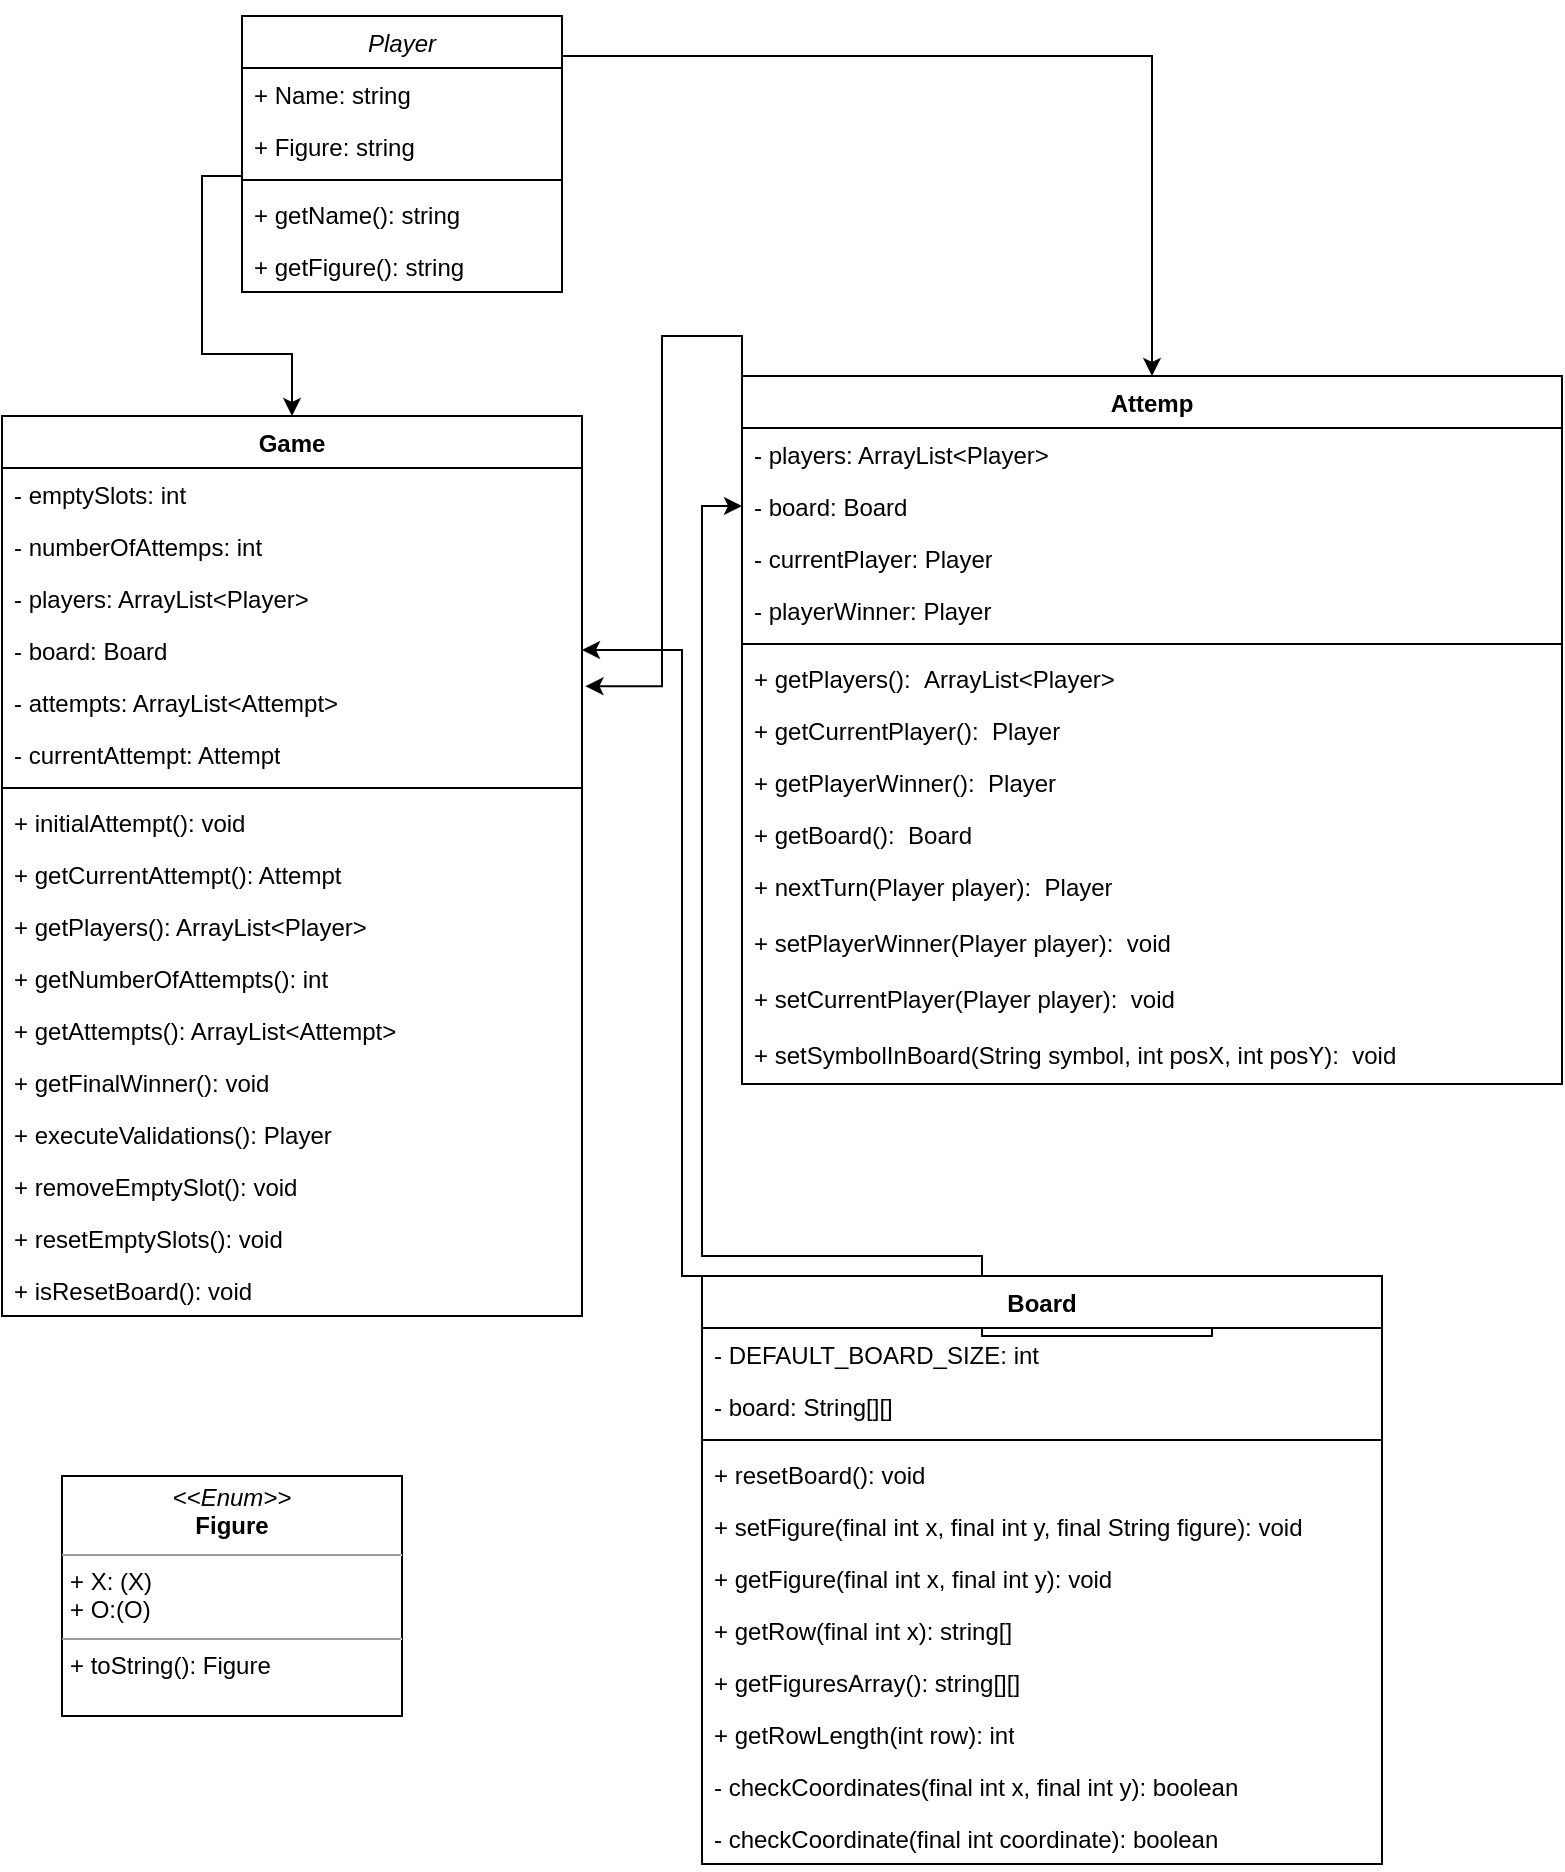 <mxfile version="21.2.9" type="device">
  <diagram id="C5RBs43oDa-KdzZeNtuy" name="Page-1">
    <mxGraphModel dx="1687" dy="899" grid="1" gridSize="10" guides="1" tooltips="1" connect="1" arrows="1" fold="1" page="1" pageScale="1" pageWidth="827" pageHeight="1169" math="0" shadow="0">
      <root>
        <mxCell id="WIyWlLk6GJQsqaUBKTNV-0" />
        <mxCell id="WIyWlLk6GJQsqaUBKTNV-1" parent="WIyWlLk6GJQsqaUBKTNV-0" />
        <mxCell id="qG-qB4vWxClv2g6a3EIL-15" style="edgeStyle=orthogonalEdgeStyle;rounded=0;orthogonalLoop=1;jettySize=auto;html=1;exitX=1;exitY=0;exitDx=0;exitDy=0;" edge="1" parent="WIyWlLk6GJQsqaUBKTNV-1" source="zkfFHV4jXpPFQw0GAbJ--0" target="CLWDO02Jm-1WqjG1_i1Y-8">
          <mxGeometry relative="1" as="geometry">
            <Array as="points">
              <mxPoint x="300" y="60" />
              <mxPoint x="595" y="60" />
            </Array>
          </mxGeometry>
        </mxCell>
        <mxCell id="qG-qB4vWxClv2g6a3EIL-45" style="edgeStyle=orthogonalEdgeStyle;rounded=0;orthogonalLoop=1;jettySize=auto;html=1;exitX=0;exitY=0;exitDx=0;exitDy=0;" edge="1" parent="WIyWlLk6GJQsqaUBKTNV-1" source="zkfFHV4jXpPFQw0GAbJ--0" target="CLWDO02Jm-1WqjG1_i1Y-4">
          <mxGeometry relative="1" as="geometry">
            <Array as="points">
              <mxPoint x="140" y="120" />
              <mxPoint x="120" y="120" />
              <mxPoint x="120" y="209" />
              <mxPoint x="165" y="209" />
            </Array>
          </mxGeometry>
        </mxCell>
        <mxCell id="zkfFHV4jXpPFQw0GAbJ--0" value="Player" style="swimlane;fontStyle=2;align=center;verticalAlign=top;childLayout=stackLayout;horizontal=1;startSize=26;horizontalStack=0;resizeParent=1;resizeLast=0;collapsible=1;marginBottom=0;rounded=0;shadow=0;strokeWidth=1;" parent="WIyWlLk6GJQsqaUBKTNV-1" vertex="1">
          <mxGeometry x="140" y="40" width="160" height="138" as="geometry">
            <mxRectangle x="230" y="140" width="160" height="26" as="alternateBounds" />
          </mxGeometry>
        </mxCell>
        <mxCell id="zkfFHV4jXpPFQw0GAbJ--1" value="+ Name: string" style="text;align=left;verticalAlign=top;spacingLeft=4;spacingRight=4;overflow=hidden;rotatable=0;points=[[0,0.5],[1,0.5]];portConstraint=eastwest;" parent="zkfFHV4jXpPFQw0GAbJ--0" vertex="1">
          <mxGeometry y="26" width="160" height="26" as="geometry" />
        </mxCell>
        <mxCell id="qG-qB4vWxClv2g6a3EIL-11" value="+ Figure: string" style="text;align=left;verticalAlign=top;spacingLeft=4;spacingRight=4;overflow=hidden;rotatable=0;points=[[0,0.5],[1,0.5]];portConstraint=eastwest;" vertex="1" parent="zkfFHV4jXpPFQw0GAbJ--0">
          <mxGeometry y="52" width="160" height="26" as="geometry" />
        </mxCell>
        <mxCell id="zkfFHV4jXpPFQw0GAbJ--4" value="" style="line;html=1;strokeWidth=1;align=left;verticalAlign=middle;spacingTop=-1;spacingLeft=3;spacingRight=3;rotatable=0;labelPosition=right;points=[];portConstraint=eastwest;" parent="zkfFHV4jXpPFQw0GAbJ--0" vertex="1">
          <mxGeometry y="78" width="160" height="8" as="geometry" />
        </mxCell>
        <mxCell id="qG-qB4vWxClv2g6a3EIL-13" value="+ getName(): string" style="text;align=left;verticalAlign=top;spacingLeft=4;spacingRight=4;overflow=hidden;rotatable=0;points=[[0,0.5],[1,0.5]];portConstraint=eastwest;" vertex="1" parent="zkfFHV4jXpPFQw0GAbJ--0">
          <mxGeometry y="86" width="160" height="26" as="geometry" />
        </mxCell>
        <mxCell id="qG-qB4vWxClv2g6a3EIL-14" value="+ getFigure(): string" style="text;align=left;verticalAlign=top;spacingLeft=4;spacingRight=4;overflow=hidden;rotatable=0;points=[[0,0.5],[1,0.5]];portConstraint=eastwest;" vertex="1" parent="zkfFHV4jXpPFQw0GAbJ--0">
          <mxGeometry y="112" width="160" height="26" as="geometry" />
        </mxCell>
        <mxCell id="CLWDO02Jm-1WqjG1_i1Y-4" value="Game" style="swimlane;fontStyle=1;align=center;verticalAlign=top;childLayout=stackLayout;horizontal=1;startSize=26;horizontalStack=0;resizeParent=1;resizeParentMax=0;resizeLast=0;collapsible=1;marginBottom=0;whiteSpace=wrap;html=1;" parent="WIyWlLk6GJQsqaUBKTNV-1" vertex="1">
          <mxGeometry x="20" y="240" width="290" height="450" as="geometry" />
        </mxCell>
        <mxCell id="CLWDO02Jm-1WqjG1_i1Y-5" value="- emptySlots: int" style="text;strokeColor=none;fillColor=none;align=left;verticalAlign=top;spacingLeft=4;spacingRight=4;overflow=hidden;rotatable=0;points=[[0,0.5],[1,0.5]];portConstraint=eastwest;whiteSpace=wrap;html=1;" parent="CLWDO02Jm-1WqjG1_i1Y-4" vertex="1">
          <mxGeometry y="26" width="290" height="26" as="geometry" />
        </mxCell>
        <mxCell id="CLWDO02Jm-1WqjG1_i1Y-12" value="- numberOfAttemps: int" style="text;strokeColor=none;fillColor=none;align=left;verticalAlign=top;spacingLeft=4;spacingRight=4;overflow=hidden;rotatable=0;points=[[0,0.5],[1,0.5]];portConstraint=eastwest;whiteSpace=wrap;html=1;" parent="CLWDO02Jm-1WqjG1_i1Y-4" vertex="1">
          <mxGeometry y="52" width="290" height="26" as="geometry" />
        </mxCell>
        <mxCell id="qG-qB4vWxClv2g6a3EIL-29" value="- players: ArrayList&amp;lt;Player&amp;gt;" style="text;strokeColor=none;fillColor=none;align=left;verticalAlign=top;spacingLeft=4;spacingRight=4;overflow=hidden;rotatable=0;points=[[0,0.5],[1,0.5]];portConstraint=eastwest;whiteSpace=wrap;html=1;" vertex="1" parent="CLWDO02Jm-1WqjG1_i1Y-4">
          <mxGeometry y="78" width="290" height="26" as="geometry" />
        </mxCell>
        <mxCell id="qG-qB4vWxClv2g6a3EIL-30" value="- board: Board" style="text;strokeColor=none;fillColor=none;align=left;verticalAlign=top;spacingLeft=4;spacingRight=4;overflow=hidden;rotatable=0;points=[[0,0.5],[1,0.5]];portConstraint=eastwest;whiteSpace=wrap;html=1;" vertex="1" parent="CLWDO02Jm-1WqjG1_i1Y-4">
          <mxGeometry y="104" width="290" height="26" as="geometry" />
        </mxCell>
        <mxCell id="qG-qB4vWxClv2g6a3EIL-32" value="- attempts: ArrayList&amp;lt;Attempt&amp;gt;" style="text;strokeColor=none;fillColor=none;align=left;verticalAlign=top;spacingLeft=4;spacingRight=4;overflow=hidden;rotatable=0;points=[[0,0.5],[1,0.5]];portConstraint=eastwest;whiteSpace=wrap;html=1;" vertex="1" parent="CLWDO02Jm-1WqjG1_i1Y-4">
          <mxGeometry y="130" width="290" height="26" as="geometry" />
        </mxCell>
        <mxCell id="qG-qB4vWxClv2g6a3EIL-31" value="- currentAttempt: Attempt" style="text;strokeColor=none;fillColor=none;align=left;verticalAlign=top;spacingLeft=4;spacingRight=4;overflow=hidden;rotatable=0;points=[[0,0.5],[1,0.5]];portConstraint=eastwest;whiteSpace=wrap;html=1;" vertex="1" parent="CLWDO02Jm-1WqjG1_i1Y-4">
          <mxGeometry y="156" width="290" height="26" as="geometry" />
        </mxCell>
        <mxCell id="CLWDO02Jm-1WqjG1_i1Y-6" value="" style="line;strokeWidth=1;fillColor=none;align=left;verticalAlign=middle;spacingTop=-1;spacingLeft=3;spacingRight=3;rotatable=0;labelPosition=right;points=[];portConstraint=eastwest;strokeColor=inherit;" parent="CLWDO02Jm-1WqjG1_i1Y-4" vertex="1">
          <mxGeometry y="182" width="290" height="8" as="geometry" />
        </mxCell>
        <mxCell id="qG-qB4vWxClv2g6a3EIL-33" value="+ initialAttempt(): void" style="text;strokeColor=none;fillColor=none;align=left;verticalAlign=top;spacingLeft=4;spacingRight=4;overflow=hidden;rotatable=0;points=[[0,0.5],[1,0.5]];portConstraint=eastwest;whiteSpace=wrap;html=1;" vertex="1" parent="CLWDO02Jm-1WqjG1_i1Y-4">
          <mxGeometry y="190" width="290" height="26" as="geometry" />
        </mxCell>
        <mxCell id="qG-qB4vWxClv2g6a3EIL-34" value="+ getCurrentAttempt(): Attempt" style="text;strokeColor=none;fillColor=none;align=left;verticalAlign=top;spacingLeft=4;spacingRight=4;overflow=hidden;rotatable=0;points=[[0,0.5],[1,0.5]];portConstraint=eastwest;whiteSpace=wrap;html=1;" vertex="1" parent="CLWDO02Jm-1WqjG1_i1Y-4">
          <mxGeometry y="216" width="290" height="26" as="geometry" />
        </mxCell>
        <mxCell id="CLWDO02Jm-1WqjG1_i1Y-7" value="+ getPlayers(): ArrayList&amp;lt;Player&amp;gt;" style="text;strokeColor=none;fillColor=none;align=left;verticalAlign=top;spacingLeft=4;spacingRight=4;overflow=hidden;rotatable=0;points=[[0,0.5],[1,0.5]];portConstraint=eastwest;whiteSpace=wrap;html=1;" parent="CLWDO02Jm-1WqjG1_i1Y-4" vertex="1">
          <mxGeometry y="242" width="290" height="26" as="geometry" />
        </mxCell>
        <mxCell id="qG-qB4vWxClv2g6a3EIL-36" value="+ getNumberOfAttempts(): int" style="text;strokeColor=none;fillColor=none;align=left;verticalAlign=top;spacingLeft=4;spacingRight=4;overflow=hidden;rotatable=0;points=[[0,0.5],[1,0.5]];portConstraint=eastwest;whiteSpace=wrap;html=1;" vertex="1" parent="CLWDO02Jm-1WqjG1_i1Y-4">
          <mxGeometry y="268" width="290" height="26" as="geometry" />
        </mxCell>
        <mxCell id="qG-qB4vWxClv2g6a3EIL-35" value="+ getAttempts(): ArrayList&amp;lt;Attempt&amp;gt;" style="text;strokeColor=none;fillColor=none;align=left;verticalAlign=top;spacingLeft=4;spacingRight=4;overflow=hidden;rotatable=0;points=[[0,0.5],[1,0.5]];portConstraint=eastwest;whiteSpace=wrap;html=1;" vertex="1" parent="CLWDO02Jm-1WqjG1_i1Y-4">
          <mxGeometry y="294" width="290" height="26" as="geometry" />
        </mxCell>
        <mxCell id="qG-qB4vWxClv2g6a3EIL-37" value="+ getFinalWinner(): void" style="text;strokeColor=none;fillColor=none;align=left;verticalAlign=top;spacingLeft=4;spacingRight=4;overflow=hidden;rotatable=0;points=[[0,0.5],[1,0.5]];portConstraint=eastwest;whiteSpace=wrap;html=1;" vertex="1" parent="CLWDO02Jm-1WqjG1_i1Y-4">
          <mxGeometry y="320" width="290" height="26" as="geometry" />
        </mxCell>
        <mxCell id="qG-qB4vWxClv2g6a3EIL-39" value="+ executeValidations(): Player" style="text;strokeColor=none;fillColor=none;align=left;verticalAlign=top;spacingLeft=4;spacingRight=4;overflow=hidden;rotatable=0;points=[[0,0.5],[1,0.5]];portConstraint=eastwest;whiteSpace=wrap;html=1;" vertex="1" parent="CLWDO02Jm-1WqjG1_i1Y-4">
          <mxGeometry y="346" width="290" height="26" as="geometry" />
        </mxCell>
        <mxCell id="qG-qB4vWxClv2g6a3EIL-38" value="+ removeEmptySlot(): void" style="text;strokeColor=none;fillColor=none;align=left;verticalAlign=top;spacingLeft=4;spacingRight=4;overflow=hidden;rotatable=0;points=[[0,0.5],[1,0.5]];portConstraint=eastwest;whiteSpace=wrap;html=1;" vertex="1" parent="CLWDO02Jm-1WqjG1_i1Y-4">
          <mxGeometry y="372" width="290" height="26" as="geometry" />
        </mxCell>
        <mxCell id="qG-qB4vWxClv2g6a3EIL-41" value="+ resetEmptySlots(): void" style="text;strokeColor=none;fillColor=none;align=left;verticalAlign=top;spacingLeft=4;spacingRight=4;overflow=hidden;rotatable=0;points=[[0,0.5],[1,0.5]];portConstraint=eastwest;whiteSpace=wrap;html=1;" vertex="1" parent="CLWDO02Jm-1WqjG1_i1Y-4">
          <mxGeometry y="398" width="290" height="26" as="geometry" />
        </mxCell>
        <mxCell id="qG-qB4vWxClv2g6a3EIL-40" value="+ isResetBoard(): void" style="text;strokeColor=none;fillColor=none;align=left;verticalAlign=top;spacingLeft=4;spacingRight=4;overflow=hidden;rotatable=0;points=[[0,0.5],[1,0.5]];portConstraint=eastwest;whiteSpace=wrap;html=1;" vertex="1" parent="CLWDO02Jm-1WqjG1_i1Y-4">
          <mxGeometry y="424" width="290" height="26" as="geometry" />
        </mxCell>
        <mxCell id="qG-qB4vWxClv2g6a3EIL-44" style="edgeStyle=orthogonalEdgeStyle;rounded=0;orthogonalLoop=1;jettySize=auto;html=1;exitX=0;exitY=0;exitDx=0;exitDy=0;entryX=1.006;entryY=0.197;entryDx=0;entryDy=0;entryPerimeter=0;" edge="1" parent="WIyWlLk6GJQsqaUBKTNV-1" source="CLWDO02Jm-1WqjG1_i1Y-8" target="qG-qB4vWxClv2g6a3EIL-32">
          <mxGeometry relative="1" as="geometry">
            <Array as="points">
              <mxPoint x="390" y="200" />
              <mxPoint x="350" y="200" />
              <mxPoint x="350" y="375" />
            </Array>
          </mxGeometry>
        </mxCell>
        <mxCell id="CLWDO02Jm-1WqjG1_i1Y-8" value="Attemp" style="swimlane;fontStyle=1;align=center;verticalAlign=top;childLayout=stackLayout;horizontal=1;startSize=26;horizontalStack=0;resizeParent=1;resizeParentMax=0;resizeLast=0;collapsible=1;marginBottom=0;whiteSpace=wrap;html=1;" parent="WIyWlLk6GJQsqaUBKTNV-1" vertex="1">
          <mxGeometry x="390" y="220" width="410" height="354" as="geometry" />
        </mxCell>
        <mxCell id="CLWDO02Jm-1WqjG1_i1Y-9" value="- players: ArrayList&amp;lt;Player&amp;gt;" style="text;strokeColor=none;fillColor=none;align=left;verticalAlign=top;spacingLeft=4;spacingRight=4;overflow=hidden;rotatable=0;points=[[0,0.5],[1,0.5]];portConstraint=eastwest;whiteSpace=wrap;html=1;" parent="CLWDO02Jm-1WqjG1_i1Y-8" vertex="1">
          <mxGeometry y="26" width="410" height="26" as="geometry" />
        </mxCell>
        <mxCell id="qG-qB4vWxClv2g6a3EIL-1" value="- board: Board" style="text;strokeColor=none;fillColor=none;align=left;verticalAlign=top;spacingLeft=4;spacingRight=4;overflow=hidden;rotatable=0;points=[[0,0.5],[1,0.5]];portConstraint=eastwest;whiteSpace=wrap;html=1;" vertex="1" parent="CLWDO02Jm-1WqjG1_i1Y-8">
          <mxGeometry y="52" width="410" height="26" as="geometry" />
        </mxCell>
        <mxCell id="qG-qB4vWxClv2g6a3EIL-0" value="- currentPlayer: Player" style="text;strokeColor=none;fillColor=none;align=left;verticalAlign=top;spacingLeft=4;spacingRight=4;overflow=hidden;rotatable=0;points=[[0,0.5],[1,0.5]];portConstraint=eastwest;whiteSpace=wrap;html=1;" vertex="1" parent="CLWDO02Jm-1WqjG1_i1Y-8">
          <mxGeometry y="78" width="410" height="26" as="geometry" />
        </mxCell>
        <mxCell id="qG-qB4vWxClv2g6a3EIL-2" value="- playerWinner: Player" style="text;strokeColor=none;fillColor=none;align=left;verticalAlign=top;spacingLeft=4;spacingRight=4;overflow=hidden;rotatable=0;points=[[0,0.5],[1,0.5]];portConstraint=eastwest;whiteSpace=wrap;html=1;" vertex="1" parent="CLWDO02Jm-1WqjG1_i1Y-8">
          <mxGeometry y="104" width="410" height="26" as="geometry" />
        </mxCell>
        <mxCell id="CLWDO02Jm-1WqjG1_i1Y-10" value="" style="line;strokeWidth=1;fillColor=none;align=left;verticalAlign=middle;spacingTop=-1;spacingLeft=3;spacingRight=3;rotatable=0;labelPosition=right;points=[];portConstraint=eastwest;strokeColor=inherit;" parent="CLWDO02Jm-1WqjG1_i1Y-8" vertex="1">
          <mxGeometry y="130" width="410" height="8" as="geometry" />
        </mxCell>
        <mxCell id="CLWDO02Jm-1WqjG1_i1Y-11" value="+ getPlayers():&amp;nbsp;&amp;nbsp;ArrayList&amp;lt;Player&amp;gt;" style="text;strokeColor=none;fillColor=none;align=left;verticalAlign=top;spacingLeft=4;spacingRight=4;overflow=hidden;rotatable=0;points=[[0,0.5],[1,0.5]];portConstraint=eastwest;whiteSpace=wrap;html=1;" parent="CLWDO02Jm-1WqjG1_i1Y-8" vertex="1">
          <mxGeometry y="138" width="410" height="26" as="geometry" />
        </mxCell>
        <mxCell id="qG-qB4vWxClv2g6a3EIL-5" value="+ getCurrentPlayer():&amp;nbsp; Player" style="text;strokeColor=none;fillColor=none;align=left;verticalAlign=top;spacingLeft=4;spacingRight=4;overflow=hidden;rotatable=0;points=[[0,0.5],[1,0.5]];portConstraint=eastwest;whiteSpace=wrap;html=1;" vertex="1" parent="CLWDO02Jm-1WqjG1_i1Y-8">
          <mxGeometry y="164" width="410" height="26" as="geometry" />
        </mxCell>
        <mxCell id="qG-qB4vWxClv2g6a3EIL-4" value="+ getPlayerWinner():&amp;nbsp; Player" style="text;strokeColor=none;fillColor=none;align=left;verticalAlign=top;spacingLeft=4;spacingRight=4;overflow=hidden;rotatable=0;points=[[0,0.5],[1,0.5]];portConstraint=eastwest;whiteSpace=wrap;html=1;" vertex="1" parent="CLWDO02Jm-1WqjG1_i1Y-8">
          <mxGeometry y="190" width="410" height="26" as="geometry" />
        </mxCell>
        <mxCell id="qG-qB4vWxClv2g6a3EIL-6" value="+ getBoard():&amp;nbsp;&amp;nbsp;Board" style="text;strokeColor=none;fillColor=none;align=left;verticalAlign=top;spacingLeft=4;spacingRight=4;overflow=hidden;rotatable=0;points=[[0,0.5],[1,0.5]];portConstraint=eastwest;whiteSpace=wrap;html=1;" vertex="1" parent="CLWDO02Jm-1WqjG1_i1Y-8">
          <mxGeometry y="216" width="410" height="26" as="geometry" />
        </mxCell>
        <mxCell id="qG-qB4vWxClv2g6a3EIL-3" value="+ nextTurn(Player player):&amp;nbsp;&amp;nbsp;Player" style="text;strokeColor=none;fillColor=none;align=left;verticalAlign=top;spacingLeft=4;spacingRight=4;overflow=hidden;rotatable=0;points=[[0,0.5],[1,0.5]];portConstraint=eastwest;whiteSpace=wrap;html=1;" vertex="1" parent="CLWDO02Jm-1WqjG1_i1Y-8">
          <mxGeometry y="242" width="410" height="28" as="geometry" />
        </mxCell>
        <mxCell id="qG-qB4vWxClv2g6a3EIL-7" value="+ setPlayerWinner(Player player):&amp;nbsp;&amp;nbsp;void" style="text;strokeColor=none;fillColor=none;align=left;verticalAlign=top;spacingLeft=4;spacingRight=4;overflow=hidden;rotatable=0;points=[[0,0.5],[1,0.5]];portConstraint=eastwest;whiteSpace=wrap;html=1;" vertex="1" parent="CLWDO02Jm-1WqjG1_i1Y-8">
          <mxGeometry y="270" width="410" height="28" as="geometry" />
        </mxCell>
        <mxCell id="qG-qB4vWxClv2g6a3EIL-9" value="+ setCurrentPlayer(Player player):&amp;nbsp;&amp;nbsp;void" style="text;strokeColor=none;fillColor=none;align=left;verticalAlign=top;spacingLeft=4;spacingRight=4;overflow=hidden;rotatable=0;points=[[0,0.5],[1,0.5]];portConstraint=eastwest;whiteSpace=wrap;html=1;" vertex="1" parent="CLWDO02Jm-1WqjG1_i1Y-8">
          <mxGeometry y="298" width="410" height="28" as="geometry" />
        </mxCell>
        <mxCell id="qG-qB4vWxClv2g6a3EIL-8" value="+ setSymbolInBoard(String symbol, int posX, int posY):&amp;nbsp;&amp;nbsp;void" style="text;strokeColor=none;fillColor=none;align=left;verticalAlign=top;spacingLeft=4;spacingRight=4;overflow=hidden;rotatable=0;points=[[0,0.5],[1,0.5]];portConstraint=eastwest;whiteSpace=wrap;html=1;" vertex="1" parent="CLWDO02Jm-1WqjG1_i1Y-8">
          <mxGeometry y="326" width="410" height="28" as="geometry" />
        </mxCell>
        <mxCell id="qG-qB4vWxClv2g6a3EIL-10" value="&lt;p style=&quot;margin:0px;margin-top:4px;text-align:center;&quot;&gt;&lt;i&gt;&amp;lt;&amp;lt;Enum&amp;gt;&amp;gt;&lt;/i&gt;&lt;br&gt;&lt;b&gt;Figure&lt;/b&gt;&lt;/p&gt;&lt;hr size=&quot;1&quot;&gt;&lt;p style=&quot;margin:0px;margin-left:4px;&quot;&gt;+ X: (X)&lt;br&gt;+ O:(O)&lt;/p&gt;&lt;hr size=&quot;1&quot;&gt;&lt;p style=&quot;margin:0px;margin-left:4px;&quot;&gt;+ toString(): Figure&lt;br&gt;&lt;/p&gt;" style="verticalAlign=top;align=left;overflow=fill;fontSize=12;fontFamily=Helvetica;html=1;whiteSpace=wrap;" vertex="1" parent="WIyWlLk6GJQsqaUBKTNV-1">
          <mxGeometry x="50" y="770" width="170" height="120" as="geometry" />
        </mxCell>
        <mxCell id="qG-qB4vWxClv2g6a3EIL-28" style="edgeStyle=orthogonalEdgeStyle;rounded=0;orthogonalLoop=1;jettySize=auto;html=1;exitX=0.75;exitY=0;exitDx=0;exitDy=0;entryX=0;entryY=0.5;entryDx=0;entryDy=0;" edge="1" parent="WIyWlLk6GJQsqaUBKTNV-1" source="qG-qB4vWxClv2g6a3EIL-16" target="qG-qB4vWxClv2g6a3EIL-1">
          <mxGeometry relative="1" as="geometry">
            <Array as="points">
              <mxPoint x="510" y="700" />
              <mxPoint x="510" y="660" />
              <mxPoint x="370" y="660" />
              <mxPoint x="370" y="285" />
            </Array>
          </mxGeometry>
        </mxCell>
        <mxCell id="qG-qB4vWxClv2g6a3EIL-43" style="edgeStyle=orthogonalEdgeStyle;rounded=0;orthogonalLoop=1;jettySize=auto;html=1;exitX=0;exitY=0;exitDx=0;exitDy=0;entryX=1;entryY=0.5;entryDx=0;entryDy=0;" edge="1" parent="WIyWlLk6GJQsqaUBKTNV-1" source="qG-qB4vWxClv2g6a3EIL-16" target="qG-qB4vWxClv2g6a3EIL-30">
          <mxGeometry relative="1" as="geometry">
            <Array as="points">
              <mxPoint x="360" y="670" />
              <mxPoint x="360" y="357" />
            </Array>
          </mxGeometry>
        </mxCell>
        <mxCell id="qG-qB4vWxClv2g6a3EIL-16" value="Board" style="swimlane;fontStyle=1;align=center;verticalAlign=top;childLayout=stackLayout;horizontal=1;startSize=26;horizontalStack=0;resizeParent=1;resizeParentMax=0;resizeLast=0;collapsible=1;marginBottom=0;whiteSpace=wrap;html=1;" vertex="1" parent="WIyWlLk6GJQsqaUBKTNV-1">
          <mxGeometry x="370" y="670" width="340" height="294" as="geometry">
            <mxRectangle x="60" y="410" width="80" height="30" as="alternateBounds" />
          </mxGeometry>
        </mxCell>
        <mxCell id="qG-qB4vWxClv2g6a3EIL-17" value="-&amp;nbsp;DEFAULT_BOARD_SIZE: int" style="text;strokeColor=none;fillColor=none;align=left;verticalAlign=top;spacingLeft=4;spacingRight=4;overflow=hidden;rotatable=0;points=[[0,0.5],[1,0.5]];portConstraint=eastwest;whiteSpace=wrap;html=1;" vertex="1" parent="qG-qB4vWxClv2g6a3EIL-16">
          <mxGeometry y="26" width="340" height="26" as="geometry" />
        </mxCell>
        <mxCell id="qG-qB4vWxClv2g6a3EIL-18" value="- board: String[][]" style="text;strokeColor=none;fillColor=none;align=left;verticalAlign=top;spacingLeft=4;spacingRight=4;overflow=hidden;rotatable=0;points=[[0,0.5],[1,0.5]];portConstraint=eastwest;whiteSpace=wrap;html=1;" vertex="1" parent="qG-qB4vWxClv2g6a3EIL-16">
          <mxGeometry y="52" width="340" height="26" as="geometry" />
        </mxCell>
        <mxCell id="qG-qB4vWxClv2g6a3EIL-19" value="" style="line;strokeWidth=1;fillColor=none;align=left;verticalAlign=middle;spacingTop=-1;spacingLeft=3;spacingRight=3;rotatable=0;labelPosition=right;points=[];portConstraint=eastwest;strokeColor=inherit;" vertex="1" parent="qG-qB4vWxClv2g6a3EIL-16">
          <mxGeometry y="78" width="340" height="8" as="geometry" />
        </mxCell>
        <mxCell id="qG-qB4vWxClv2g6a3EIL-21" value="+ resetBoard(): void" style="text;strokeColor=none;fillColor=none;align=left;verticalAlign=top;spacingLeft=4;spacingRight=4;overflow=hidden;rotatable=0;points=[[0,0.5],[1,0.5]];portConstraint=eastwest;whiteSpace=wrap;html=1;" vertex="1" parent="qG-qB4vWxClv2g6a3EIL-16">
          <mxGeometry y="86" width="340" height="26" as="geometry" />
        </mxCell>
        <mxCell id="qG-qB4vWxClv2g6a3EIL-20" value="+ setFigure(final int x, final int y, final String figure): void" style="text;strokeColor=none;fillColor=none;align=left;verticalAlign=top;spacingLeft=4;spacingRight=4;overflow=hidden;rotatable=0;points=[[0,0.5],[1,0.5]];portConstraint=eastwest;whiteSpace=wrap;html=1;" vertex="1" parent="qG-qB4vWxClv2g6a3EIL-16">
          <mxGeometry y="112" width="340" height="26" as="geometry" />
        </mxCell>
        <mxCell id="qG-qB4vWxClv2g6a3EIL-22" value="+ getFigure(final int x, final int y): void" style="text;strokeColor=none;fillColor=none;align=left;verticalAlign=top;spacingLeft=4;spacingRight=4;overflow=hidden;rotatable=0;points=[[0,0.5],[1,0.5]];portConstraint=eastwest;whiteSpace=wrap;html=1;" vertex="1" parent="qG-qB4vWxClv2g6a3EIL-16">
          <mxGeometry y="138" width="340" height="26" as="geometry" />
        </mxCell>
        <mxCell id="qG-qB4vWxClv2g6a3EIL-23" value="+ getRow(final int x): string[]" style="text;strokeColor=none;fillColor=none;align=left;verticalAlign=top;spacingLeft=4;spacingRight=4;overflow=hidden;rotatable=0;points=[[0,0.5],[1,0.5]];portConstraint=eastwest;whiteSpace=wrap;html=1;" vertex="1" parent="qG-qB4vWxClv2g6a3EIL-16">
          <mxGeometry y="164" width="340" height="26" as="geometry" />
        </mxCell>
        <mxCell id="qG-qB4vWxClv2g6a3EIL-24" value="+ getFiguresArray(): string[][]" style="text;strokeColor=none;fillColor=none;align=left;verticalAlign=top;spacingLeft=4;spacingRight=4;overflow=hidden;rotatable=0;points=[[0,0.5],[1,0.5]];portConstraint=eastwest;whiteSpace=wrap;html=1;" vertex="1" parent="qG-qB4vWxClv2g6a3EIL-16">
          <mxGeometry y="190" width="340" height="26" as="geometry" />
        </mxCell>
        <mxCell id="qG-qB4vWxClv2g6a3EIL-26" value="+ getRowLength(int row): int" style="text;strokeColor=none;fillColor=none;align=left;verticalAlign=top;spacingLeft=4;spacingRight=4;overflow=hidden;rotatable=0;points=[[0,0.5],[1,0.5]];portConstraint=eastwest;whiteSpace=wrap;html=1;" vertex="1" parent="qG-qB4vWxClv2g6a3EIL-16">
          <mxGeometry y="216" width="340" height="26" as="geometry" />
        </mxCell>
        <mxCell id="qG-qB4vWxClv2g6a3EIL-27" value="- checkCoordinates(final int x, final int y): boolean" style="text;strokeColor=none;fillColor=none;align=left;verticalAlign=top;spacingLeft=4;spacingRight=4;overflow=hidden;rotatable=0;points=[[0,0.5],[1,0.5]];portConstraint=eastwest;whiteSpace=wrap;html=1;" vertex="1" parent="qG-qB4vWxClv2g6a3EIL-16">
          <mxGeometry y="242" width="340" height="26" as="geometry" />
        </mxCell>
        <mxCell id="qG-qB4vWxClv2g6a3EIL-25" value="- checkCoordinate(final int coordinate): boolean" style="text;strokeColor=none;fillColor=none;align=left;verticalAlign=top;spacingLeft=4;spacingRight=4;overflow=hidden;rotatable=0;points=[[0,0.5],[1,0.5]];portConstraint=eastwest;whiteSpace=wrap;html=1;" vertex="1" parent="qG-qB4vWxClv2g6a3EIL-16">
          <mxGeometry y="268" width="340" height="26" as="geometry" />
        </mxCell>
      </root>
    </mxGraphModel>
  </diagram>
</mxfile>
